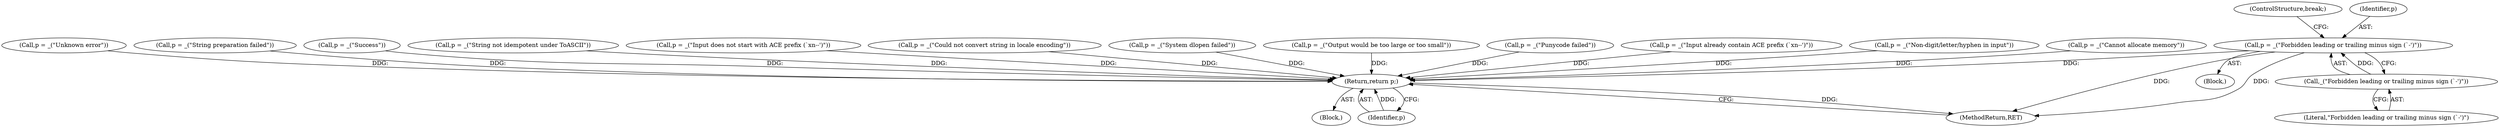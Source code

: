 digraph "0_savannah_2e97c2796581c27213962c77f5a8571a598f9a2e@pointer" {
"1000135" [label="(Call,p = _(\"Forbidden leading or trailing minus sign (`-')\"))"];
"1000137" [label="(Call,_(\"Forbidden leading or trailing minus sign (`-')\"))"];
"1000188" [label="(Return,return p;)"];
"1000190" [label="(MethodReturn,RET)"];
"1000177" [label="(Call,p = _(\"System dlopen failed\"))"];
"1000137" [label="(Call,_(\"Forbidden leading or trailing minus sign (`-')\"))"];
"1000141" [label="(Call,p = _(\"Output would be too large or too small\"))"];
"1000123" [label="(Call,p = _(\"Punycode failed\"))"];
"1000159" [label="(Call,p = _(\"Input already contain ACE prefix (`xn--')\"))"];
"1000129" [label="(Call,p = _(\"Non-digit/letter/hyphen in input\"))"];
"1000171" [label="(Call,p = _(\"Cannot allocate memory\"))"];
"1000138" [label="(Literal,\"Forbidden leading or trailing minus sign (`-')\")"];
"1000183" [label="(Call,p = _(\"Unknown error\"))"];
"1000117" [label="(Call,p = _(\"String preparation failed\"))"];
"1000189" [label="(Identifier,p)"];
"1000135" [label="(Call,p = _(\"Forbidden leading or trailing minus sign (`-')\"))"];
"1000111" [label="(Call,p = _(\"Success\"))"];
"1000139" [label="(ControlStructure,break;)"];
"1000102" [label="(Block,)"];
"1000153" [label="(Call,p = _(\"String not idempotent under ToASCII\"))"];
"1000109" [label="(Block,)"];
"1000188" [label="(Return,return p;)"];
"1000147" [label="(Call,p = _(\"Input does not start with ACE prefix (`xn--')\"))"];
"1000165" [label="(Call,p = _(\"Could not convert string in locale encoding\"))"];
"1000136" [label="(Identifier,p)"];
"1000135" -> "1000109"  [label="AST: "];
"1000135" -> "1000137"  [label="CFG: "];
"1000136" -> "1000135"  [label="AST: "];
"1000137" -> "1000135"  [label="AST: "];
"1000139" -> "1000135"  [label="CFG: "];
"1000135" -> "1000190"  [label="DDG: "];
"1000135" -> "1000190"  [label="DDG: "];
"1000137" -> "1000135"  [label="DDG: "];
"1000135" -> "1000188"  [label="DDG: "];
"1000137" -> "1000138"  [label="CFG: "];
"1000138" -> "1000137"  [label="AST: "];
"1000188" -> "1000102"  [label="AST: "];
"1000188" -> "1000189"  [label="CFG: "];
"1000189" -> "1000188"  [label="AST: "];
"1000190" -> "1000188"  [label="CFG: "];
"1000188" -> "1000190"  [label="DDG: "];
"1000189" -> "1000188"  [label="DDG: "];
"1000177" -> "1000188"  [label="DDG: "];
"1000129" -> "1000188"  [label="DDG: "];
"1000159" -> "1000188"  [label="DDG: "];
"1000147" -> "1000188"  [label="DDG: "];
"1000117" -> "1000188"  [label="DDG: "];
"1000111" -> "1000188"  [label="DDG: "];
"1000153" -> "1000188"  [label="DDG: "];
"1000123" -> "1000188"  [label="DDG: "];
"1000171" -> "1000188"  [label="DDG: "];
"1000141" -> "1000188"  [label="DDG: "];
"1000165" -> "1000188"  [label="DDG: "];
"1000183" -> "1000188"  [label="DDG: "];
}
